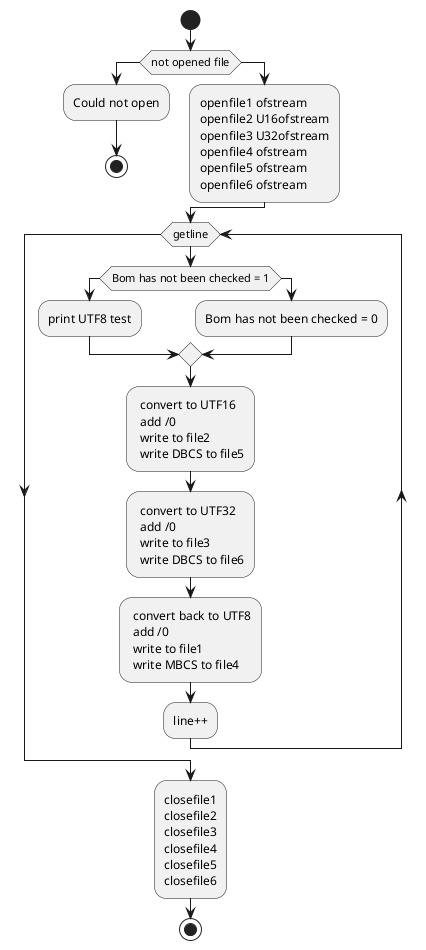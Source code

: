 @startuml
start

If (not opened file) then
:Could not open;
stop
else
:openfile1 ofstream
openfile2 U16ofstream
openfile3 U32ofstream
openfile4 ofstream
openfile5 ofstream
openfile6 ofstream;

endif

while(getline)
    if(Bom has not been checked = 1)
    :print UTF8 test;
    else
    :Bom has not been checked = 0;
    endif
: convert to UTF16
 add /0
 write to file2
 write DBCS to file5;
: convert to UTF32
 add /0
 write to file3
 write DBCS to file6;
: convert back to UTF8
 add /0
 write to file1
 write MBCS to file4;

:line++;
endwhile

:closefile1
closefile2
closefile3
closefile4
closefile5
closefile6;

stop
@enduml